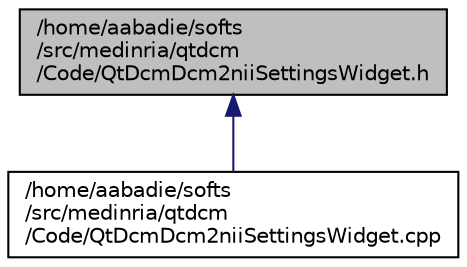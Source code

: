 digraph "/home/aabadie/softs/src/medinria/qtdcm/Code/QtDcmDcm2niiSettingsWidget.h"
{
  edge [fontname="Helvetica",fontsize="10",labelfontname="Helvetica",labelfontsize="10"];
  node [fontname="Helvetica",fontsize="10",shape=record];
  Node1 [label="/home/aabadie/softs\l/src/medinria/qtdcm\l/Code/QtDcmDcm2niiSettingsWidget.h",height=0.2,width=0.4,color="black", fillcolor="grey75", style="filled" fontcolor="black"];
  Node1 -> Node2 [dir="back",color="midnightblue",fontsize="10",style="solid",fontname="Helvetica"];
  Node2 [label="/home/aabadie/softs\l/src/medinria/qtdcm\l/Code/QtDcmDcm2niiSettingsWidget.cpp",height=0.2,width=0.4,color="black", fillcolor="white", style="filled",URL="$QtDcmDcm2niiSettingsWidget_8cpp.html"];
}
